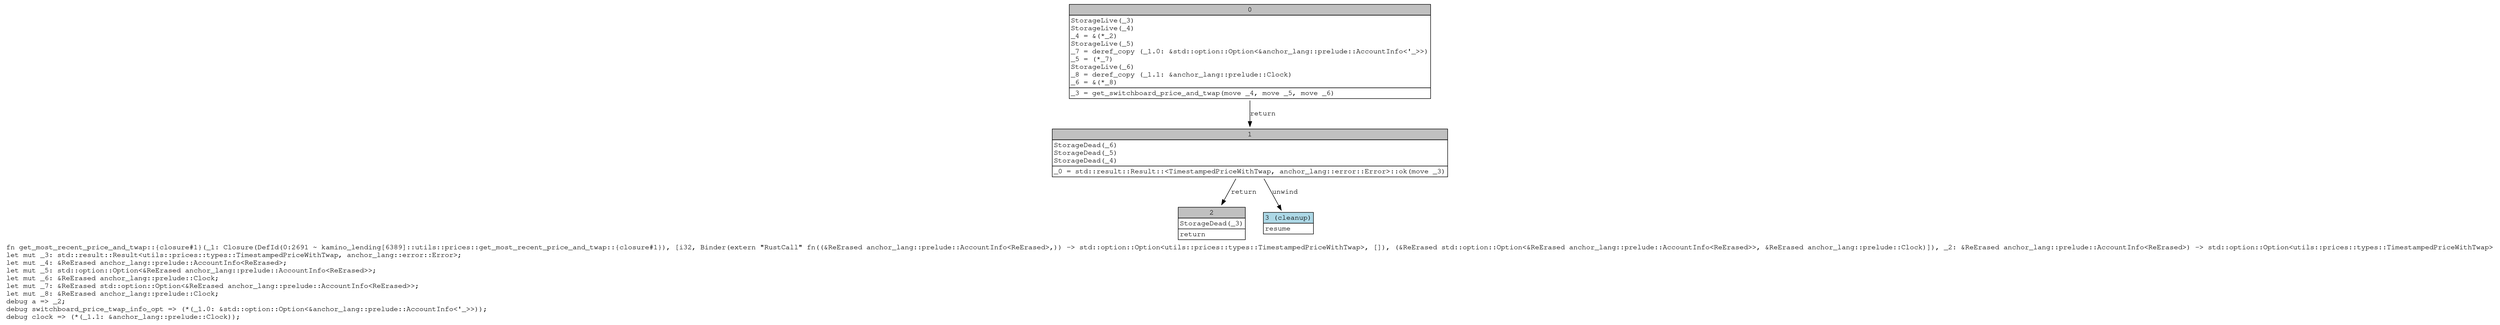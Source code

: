 digraph Mir_0_2691 {
    graph [fontname="Courier, monospace"];
    node [fontname="Courier, monospace"];
    edge [fontname="Courier, monospace"];
    label=<fn get_most_recent_price_and_twap::{closure#1}(_1: Closure(DefId(0:2691 ~ kamino_lending[6389]::utils::prices::get_most_recent_price_and_twap::{closure#1}), [i32, Binder(extern &quot;RustCall&quot; fn((&amp;ReErased anchor_lang::prelude::AccountInfo&lt;ReErased&gt;,)) -&gt; std::option::Option&lt;utils::prices::types::TimestampedPriceWithTwap&gt;, []), (&amp;ReErased std::option::Option&lt;&amp;ReErased anchor_lang::prelude::AccountInfo&lt;ReErased&gt;&gt;, &amp;ReErased anchor_lang::prelude::Clock)]), _2: &amp;ReErased anchor_lang::prelude::AccountInfo&lt;ReErased&gt;) -&gt; std::option::Option&lt;utils::prices::types::TimestampedPriceWithTwap&gt;<br align="left"/>let mut _3: std::result::Result&lt;utils::prices::types::TimestampedPriceWithTwap, anchor_lang::error::Error&gt;;<br align="left"/>let mut _4: &amp;ReErased anchor_lang::prelude::AccountInfo&lt;ReErased&gt;;<br align="left"/>let mut _5: std::option::Option&lt;&amp;ReErased anchor_lang::prelude::AccountInfo&lt;ReErased&gt;&gt;;<br align="left"/>let mut _6: &amp;ReErased anchor_lang::prelude::Clock;<br align="left"/>let mut _7: &amp;ReErased std::option::Option&lt;&amp;ReErased anchor_lang::prelude::AccountInfo&lt;ReErased&gt;&gt;;<br align="left"/>let mut _8: &amp;ReErased anchor_lang::prelude::Clock;<br align="left"/>debug a =&gt; _2;<br align="left"/>debug switchboard_price_twap_info_opt =&gt; (*(_1.0: &amp;std::option::Option&lt;&amp;anchor_lang::prelude::AccountInfo&lt;'_&gt;&gt;));<br align="left"/>debug clock =&gt; (*(_1.1: &amp;anchor_lang::prelude::Clock));<br align="left"/>>;
    bb0__0_2691 [shape="none", label=<<table border="0" cellborder="1" cellspacing="0"><tr><td bgcolor="gray" align="center" colspan="1">0</td></tr><tr><td align="left" balign="left">StorageLive(_3)<br/>StorageLive(_4)<br/>_4 = &amp;(*_2)<br/>StorageLive(_5)<br/>_7 = deref_copy (_1.0: &amp;std::option::Option&lt;&amp;anchor_lang::prelude::AccountInfo&lt;'_&gt;&gt;)<br/>_5 = (*_7)<br/>StorageLive(_6)<br/>_8 = deref_copy (_1.1: &amp;anchor_lang::prelude::Clock)<br/>_6 = &amp;(*_8)<br/></td></tr><tr><td align="left">_3 = get_switchboard_price_and_twap(move _4, move _5, move _6)</td></tr></table>>];
    bb1__0_2691 [shape="none", label=<<table border="0" cellborder="1" cellspacing="0"><tr><td bgcolor="gray" align="center" colspan="1">1</td></tr><tr><td align="left" balign="left">StorageDead(_6)<br/>StorageDead(_5)<br/>StorageDead(_4)<br/></td></tr><tr><td align="left">_0 = std::result::Result::&lt;TimestampedPriceWithTwap, anchor_lang::error::Error&gt;::ok(move _3)</td></tr></table>>];
    bb2__0_2691 [shape="none", label=<<table border="0" cellborder="1" cellspacing="0"><tr><td bgcolor="gray" align="center" colspan="1">2</td></tr><tr><td align="left" balign="left">StorageDead(_3)<br/></td></tr><tr><td align="left">return</td></tr></table>>];
    bb3__0_2691 [shape="none", label=<<table border="0" cellborder="1" cellspacing="0"><tr><td bgcolor="lightblue" align="center" colspan="1">3 (cleanup)</td></tr><tr><td align="left">resume</td></tr></table>>];
    bb0__0_2691 -> bb1__0_2691 [label="return"];
    bb1__0_2691 -> bb2__0_2691 [label="return"];
    bb1__0_2691 -> bb3__0_2691 [label="unwind"];
}
